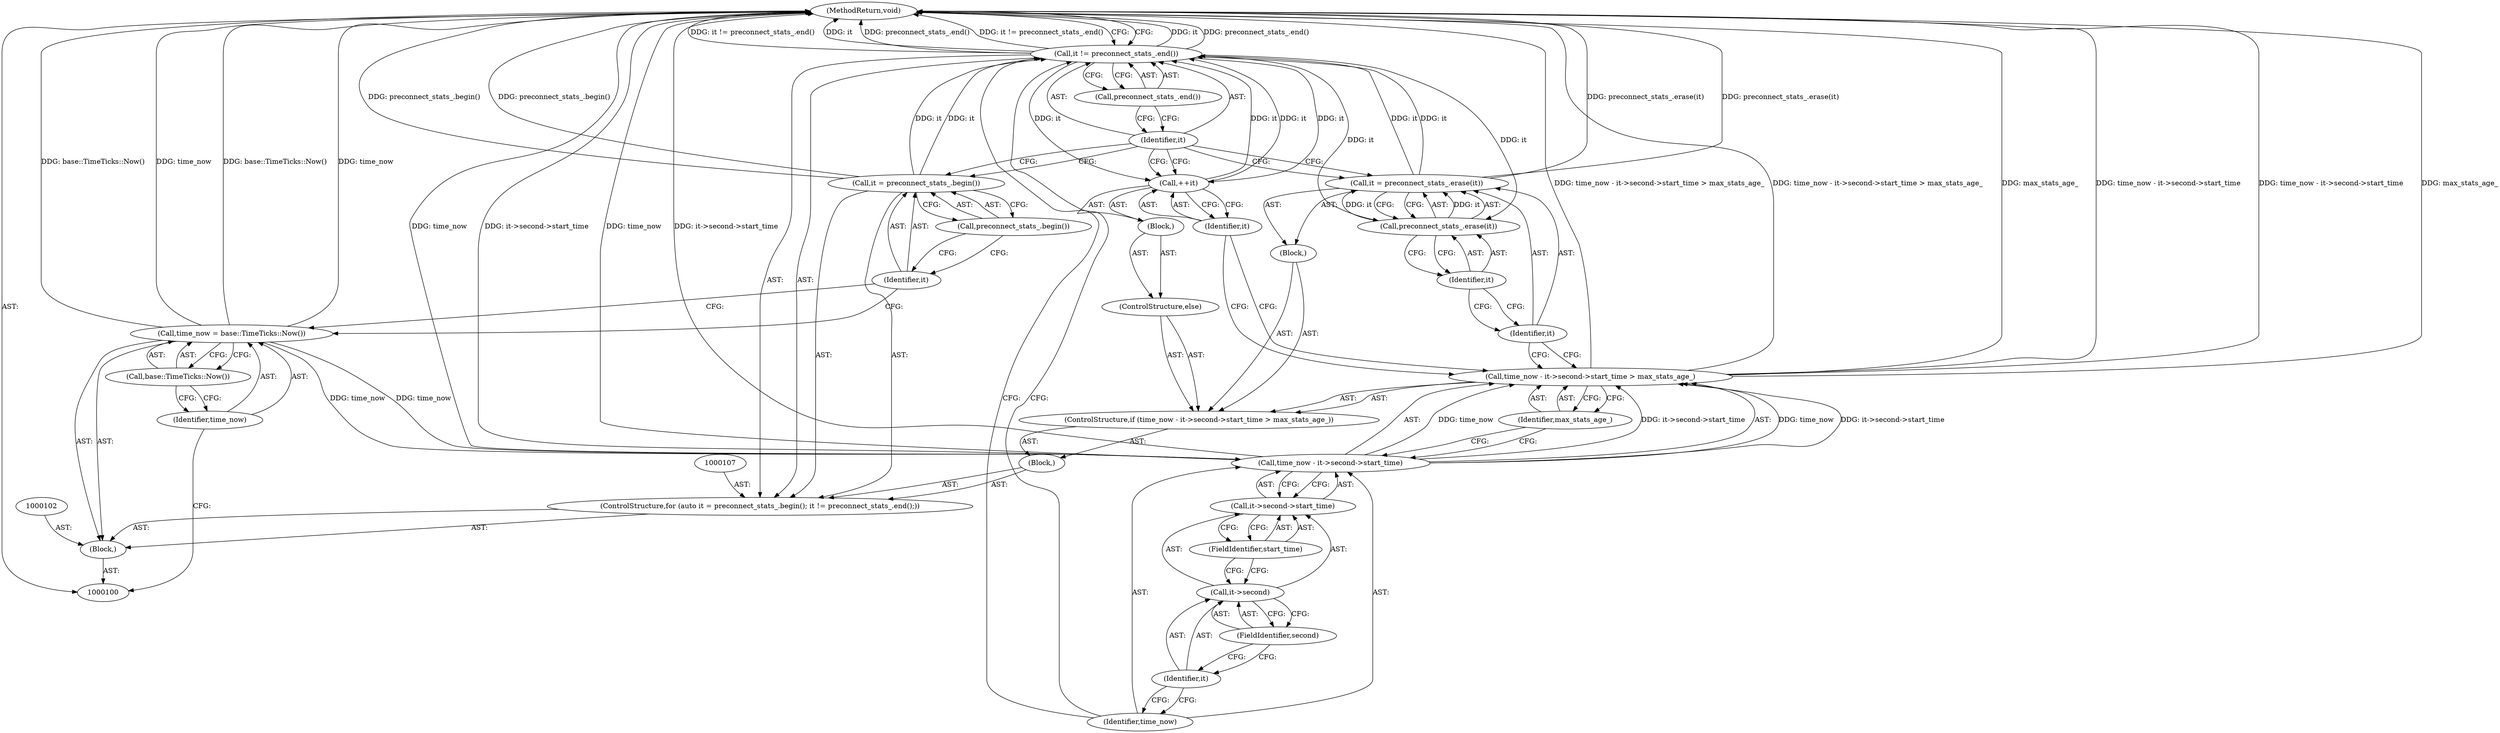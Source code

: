 digraph "1_Chrome_fec26ff33bf372476a70326f3669a35f34a9d474_2" {
"1000134" [label="(MethodReturn,void)"];
"1000101" [label="(Block,)"];
"1000103" [label="(Call,time_now = base::TimeTicks::Now())"];
"1000104" [label="(Identifier,time_now)"];
"1000105" [label="(Call,base::TimeTicks::Now())"];
"1000108" [label="(Call,it = preconnect_stats_.begin())"];
"1000109" [label="(Identifier,it)"];
"1000110" [label="(Call,preconnect_stats_.begin())"];
"1000106" [label="(ControlStructure,for (auto it = preconnect_stats_.begin(); it != preconnect_stats_.end();))"];
"1000111" [label="(Call,it != preconnect_stats_.end())"];
"1000112" [label="(Identifier,it)"];
"1000113" [label="(Call,preconnect_stats_.end())"];
"1000114" [label="(Block,)"];
"1000119" [label="(Call,it->second->start_time)"];
"1000120" [label="(Call,it->second)"];
"1000121" [label="(Identifier,it)"];
"1000122" [label="(FieldIdentifier,second)"];
"1000123" [label="(FieldIdentifier,start_time)"];
"1000124" [label="(Identifier,max_stats_age_)"];
"1000115" [label="(ControlStructure,if (time_now - it->second->start_time > max_stats_age_))"];
"1000125" [label="(Block,)"];
"1000116" [label="(Call,time_now - it->second->start_time > max_stats_age_)"];
"1000117" [label="(Call,time_now - it->second->start_time)"];
"1000118" [label="(Identifier,time_now)"];
"1000128" [label="(Call,preconnect_stats_.erase(it))"];
"1000129" [label="(Identifier,it)"];
"1000126" [label="(Call,it = preconnect_stats_.erase(it))"];
"1000127" [label="(Identifier,it)"];
"1000131" [label="(Block,)"];
"1000130" [label="(ControlStructure,else)"];
"1000132" [label="(Call,++it)"];
"1000133" [label="(Identifier,it)"];
"1000134" -> "1000100"  [label="AST: "];
"1000134" -> "1000111"  [label="CFG: "];
"1000116" -> "1000134"  [label="DDG: time_now - it->second->start_time"];
"1000116" -> "1000134"  [label="DDG: max_stats_age_"];
"1000116" -> "1000134"  [label="DDG: time_now - it->second->start_time > max_stats_age_"];
"1000103" -> "1000134"  [label="DDG: time_now"];
"1000103" -> "1000134"  [label="DDG: base::TimeTicks::Now()"];
"1000117" -> "1000134"  [label="DDG: time_now"];
"1000117" -> "1000134"  [label="DDG: it->second->start_time"];
"1000111" -> "1000134"  [label="DDG: it"];
"1000111" -> "1000134"  [label="DDG: preconnect_stats_.end()"];
"1000111" -> "1000134"  [label="DDG: it != preconnect_stats_.end()"];
"1000126" -> "1000134"  [label="DDG: preconnect_stats_.erase(it)"];
"1000108" -> "1000134"  [label="DDG: preconnect_stats_.begin()"];
"1000101" -> "1000100"  [label="AST: "];
"1000102" -> "1000101"  [label="AST: "];
"1000103" -> "1000101"  [label="AST: "];
"1000106" -> "1000101"  [label="AST: "];
"1000103" -> "1000101"  [label="AST: "];
"1000103" -> "1000105"  [label="CFG: "];
"1000104" -> "1000103"  [label="AST: "];
"1000105" -> "1000103"  [label="AST: "];
"1000109" -> "1000103"  [label="CFG: "];
"1000103" -> "1000134"  [label="DDG: time_now"];
"1000103" -> "1000134"  [label="DDG: base::TimeTicks::Now()"];
"1000103" -> "1000117"  [label="DDG: time_now"];
"1000104" -> "1000103"  [label="AST: "];
"1000104" -> "1000100"  [label="CFG: "];
"1000105" -> "1000104"  [label="CFG: "];
"1000105" -> "1000103"  [label="AST: "];
"1000105" -> "1000104"  [label="CFG: "];
"1000103" -> "1000105"  [label="CFG: "];
"1000108" -> "1000106"  [label="AST: "];
"1000108" -> "1000110"  [label="CFG: "];
"1000109" -> "1000108"  [label="AST: "];
"1000110" -> "1000108"  [label="AST: "];
"1000112" -> "1000108"  [label="CFG: "];
"1000108" -> "1000134"  [label="DDG: preconnect_stats_.begin()"];
"1000108" -> "1000111"  [label="DDG: it"];
"1000109" -> "1000108"  [label="AST: "];
"1000109" -> "1000103"  [label="CFG: "];
"1000110" -> "1000109"  [label="CFG: "];
"1000110" -> "1000108"  [label="AST: "];
"1000110" -> "1000109"  [label="CFG: "];
"1000108" -> "1000110"  [label="CFG: "];
"1000106" -> "1000101"  [label="AST: "];
"1000107" -> "1000106"  [label="AST: "];
"1000108" -> "1000106"  [label="AST: "];
"1000111" -> "1000106"  [label="AST: "];
"1000114" -> "1000106"  [label="AST: "];
"1000111" -> "1000106"  [label="AST: "];
"1000111" -> "1000113"  [label="CFG: "];
"1000112" -> "1000111"  [label="AST: "];
"1000113" -> "1000111"  [label="AST: "];
"1000118" -> "1000111"  [label="CFG: "];
"1000134" -> "1000111"  [label="CFG: "];
"1000111" -> "1000134"  [label="DDG: it"];
"1000111" -> "1000134"  [label="DDG: preconnect_stats_.end()"];
"1000111" -> "1000134"  [label="DDG: it != preconnect_stats_.end()"];
"1000126" -> "1000111"  [label="DDG: it"];
"1000132" -> "1000111"  [label="DDG: it"];
"1000108" -> "1000111"  [label="DDG: it"];
"1000111" -> "1000128"  [label="DDG: it"];
"1000111" -> "1000132"  [label="DDG: it"];
"1000112" -> "1000111"  [label="AST: "];
"1000112" -> "1000108"  [label="CFG: "];
"1000112" -> "1000126"  [label="CFG: "];
"1000112" -> "1000132"  [label="CFG: "];
"1000113" -> "1000112"  [label="CFG: "];
"1000113" -> "1000111"  [label="AST: "];
"1000113" -> "1000112"  [label="CFG: "];
"1000111" -> "1000113"  [label="CFG: "];
"1000114" -> "1000106"  [label="AST: "];
"1000115" -> "1000114"  [label="AST: "];
"1000119" -> "1000117"  [label="AST: "];
"1000119" -> "1000123"  [label="CFG: "];
"1000120" -> "1000119"  [label="AST: "];
"1000123" -> "1000119"  [label="AST: "];
"1000117" -> "1000119"  [label="CFG: "];
"1000120" -> "1000119"  [label="AST: "];
"1000120" -> "1000122"  [label="CFG: "];
"1000121" -> "1000120"  [label="AST: "];
"1000122" -> "1000120"  [label="AST: "];
"1000123" -> "1000120"  [label="CFG: "];
"1000121" -> "1000120"  [label="AST: "];
"1000121" -> "1000118"  [label="CFG: "];
"1000122" -> "1000121"  [label="CFG: "];
"1000122" -> "1000120"  [label="AST: "];
"1000122" -> "1000121"  [label="CFG: "];
"1000120" -> "1000122"  [label="CFG: "];
"1000123" -> "1000119"  [label="AST: "];
"1000123" -> "1000120"  [label="CFG: "];
"1000119" -> "1000123"  [label="CFG: "];
"1000124" -> "1000116"  [label="AST: "];
"1000124" -> "1000117"  [label="CFG: "];
"1000116" -> "1000124"  [label="CFG: "];
"1000115" -> "1000114"  [label="AST: "];
"1000116" -> "1000115"  [label="AST: "];
"1000125" -> "1000115"  [label="AST: "];
"1000130" -> "1000115"  [label="AST: "];
"1000125" -> "1000115"  [label="AST: "];
"1000126" -> "1000125"  [label="AST: "];
"1000116" -> "1000115"  [label="AST: "];
"1000116" -> "1000124"  [label="CFG: "];
"1000117" -> "1000116"  [label="AST: "];
"1000124" -> "1000116"  [label="AST: "];
"1000127" -> "1000116"  [label="CFG: "];
"1000133" -> "1000116"  [label="CFG: "];
"1000116" -> "1000134"  [label="DDG: time_now - it->second->start_time"];
"1000116" -> "1000134"  [label="DDG: max_stats_age_"];
"1000116" -> "1000134"  [label="DDG: time_now - it->second->start_time > max_stats_age_"];
"1000117" -> "1000116"  [label="DDG: time_now"];
"1000117" -> "1000116"  [label="DDG: it->second->start_time"];
"1000117" -> "1000116"  [label="AST: "];
"1000117" -> "1000119"  [label="CFG: "];
"1000118" -> "1000117"  [label="AST: "];
"1000119" -> "1000117"  [label="AST: "];
"1000124" -> "1000117"  [label="CFG: "];
"1000117" -> "1000134"  [label="DDG: time_now"];
"1000117" -> "1000134"  [label="DDG: it->second->start_time"];
"1000117" -> "1000116"  [label="DDG: time_now"];
"1000117" -> "1000116"  [label="DDG: it->second->start_time"];
"1000103" -> "1000117"  [label="DDG: time_now"];
"1000118" -> "1000117"  [label="AST: "];
"1000118" -> "1000111"  [label="CFG: "];
"1000121" -> "1000118"  [label="CFG: "];
"1000128" -> "1000126"  [label="AST: "];
"1000128" -> "1000129"  [label="CFG: "];
"1000129" -> "1000128"  [label="AST: "];
"1000126" -> "1000128"  [label="CFG: "];
"1000128" -> "1000126"  [label="DDG: it"];
"1000111" -> "1000128"  [label="DDG: it"];
"1000129" -> "1000128"  [label="AST: "];
"1000129" -> "1000127"  [label="CFG: "];
"1000128" -> "1000129"  [label="CFG: "];
"1000126" -> "1000125"  [label="AST: "];
"1000126" -> "1000128"  [label="CFG: "];
"1000127" -> "1000126"  [label="AST: "];
"1000128" -> "1000126"  [label="AST: "];
"1000112" -> "1000126"  [label="CFG: "];
"1000126" -> "1000134"  [label="DDG: preconnect_stats_.erase(it)"];
"1000126" -> "1000111"  [label="DDG: it"];
"1000128" -> "1000126"  [label="DDG: it"];
"1000127" -> "1000126"  [label="AST: "];
"1000127" -> "1000116"  [label="CFG: "];
"1000129" -> "1000127"  [label="CFG: "];
"1000131" -> "1000130"  [label="AST: "];
"1000132" -> "1000131"  [label="AST: "];
"1000130" -> "1000115"  [label="AST: "];
"1000131" -> "1000130"  [label="AST: "];
"1000132" -> "1000131"  [label="AST: "];
"1000132" -> "1000133"  [label="CFG: "];
"1000133" -> "1000132"  [label="AST: "];
"1000112" -> "1000132"  [label="CFG: "];
"1000132" -> "1000111"  [label="DDG: it"];
"1000111" -> "1000132"  [label="DDG: it"];
"1000133" -> "1000132"  [label="AST: "];
"1000133" -> "1000116"  [label="CFG: "];
"1000132" -> "1000133"  [label="CFG: "];
}
